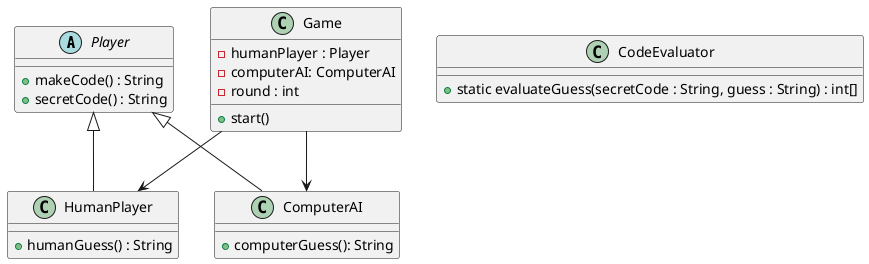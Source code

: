 @startuml
abstract class Player {
    + makeCode() : String
    + secretCode() : String
}

class HumanPlayer {
    + humanGuess() : String
}

class ComputerAI {
    + computerGuess(): String
}

class Game {
    - humanPlayer : Player
    - computerAI: ComputerAI
    - round : int
    + start()
}

class CodeEvaluator {
    + static evaluateGuess(secretCode : String, guess : String) : int[]
}


Game --> HumanPlayer
Game --> ComputerAI
Player <|-- HumanPlayer
Player <|-- ComputerAI
@enduml

//Player 类（抽象类）：
  提供了makeCode()和secretCode()方法，这两个方法将被所有类型的玩家实现。

  HumanPlayer 类和 ComputerAI 类（具体类）：
  继承自Player类，提供玩家特定的方法实现，如humanGuess()和computerGuess()。

  Game 类：
  控制游戏流程，持有HumanPlayer和ComputerAI的实例，以及游戏轮数（round）。

  类之间的关系：
  HumanPlayer和ComputerAI都是Player的子类，表明它们遵循Player的接口。
  Game类依赖于HumanPlayer和ComputerAI类。

  添加CodeEvaluator类。这个类负责评估玩家的猜测，判断有多少数字是正确的（Bulls）和有多少数字正确但位置不对（Cows）